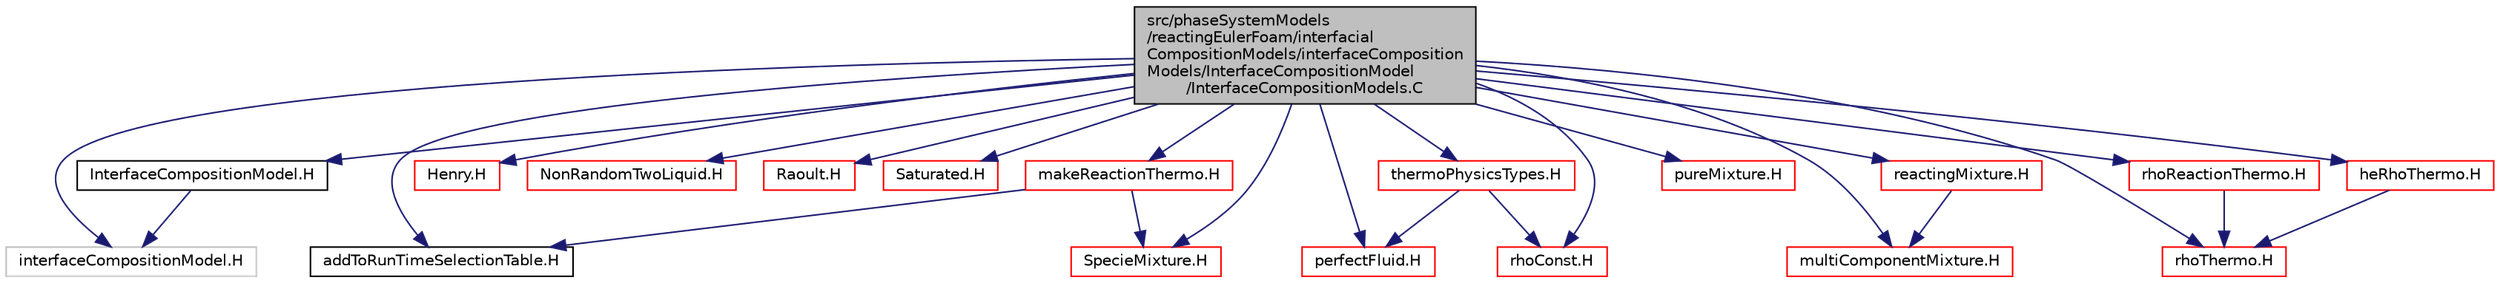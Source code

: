 digraph "src/phaseSystemModels/reactingEulerFoam/interfacialCompositionModels/interfaceCompositionModels/InterfaceCompositionModel/InterfaceCompositionModels.C"
{
  bgcolor="transparent";
  edge [fontname="Helvetica",fontsize="10",labelfontname="Helvetica",labelfontsize="10"];
  node [fontname="Helvetica",fontsize="10",shape=record];
  Node1 [label="src/phaseSystemModels\l/reactingEulerFoam/interfacial\lCompositionModels/interfaceComposition\lModels/InterfaceCompositionModel\l/InterfaceCompositionModels.C",height=0.2,width=0.4,color="black", fillcolor="grey75", style="filled" fontcolor="black"];
  Node1 -> Node2 [color="midnightblue",fontsize="10",style="solid",fontname="Helvetica"];
  Node2 [label="addToRunTimeSelectionTable.H",height=0.2,width=0.4,color="black",URL="$addToRunTimeSelectionTable_8H.html",tooltip="Macros for easy insertion into run-time selection tables. "];
  Node1 -> Node3 [color="midnightblue",fontsize="10",style="solid",fontname="Helvetica"];
  Node3 [label="interfaceCompositionModel.H",height=0.2,width=0.4,color="grey75"];
  Node1 -> Node4 [color="midnightblue",fontsize="10",style="solid",fontname="Helvetica"];
  Node4 [label="InterfaceCompositionModel.H",height=0.2,width=0.4,color="black",URL="$src_2phaseSystemModels_2reactingEulerFoam_2interfacialCompositionModels_2interfaceCompositionModea0d69e31283e7cc366e26ef6e7f4e0f.html"];
  Node4 -> Node3 [color="midnightblue",fontsize="10",style="solid",fontname="Helvetica"];
  Node1 -> Node5 [color="midnightblue",fontsize="10",style="solid",fontname="Helvetica"];
  Node5 [label="Henry.H",height=0.2,width=0.4,color="red",URL="$Henry_8H.html"];
  Node1 -> Node6 [color="midnightblue",fontsize="10",style="solid",fontname="Helvetica"];
  Node6 [label="NonRandomTwoLiquid.H",height=0.2,width=0.4,color="red",URL="$NonRandomTwoLiquid_8H.html"];
  Node1 -> Node7 [color="midnightblue",fontsize="10",style="solid",fontname="Helvetica"];
  Node7 [label="Raoult.H",height=0.2,width=0.4,color="red",URL="$Raoult_8H.html"];
  Node1 -> Node8 [color="midnightblue",fontsize="10",style="solid",fontname="Helvetica"];
  Node8 [label="Saturated.H",height=0.2,width=0.4,color="red",URL="$Saturated_8H.html"];
  Node1 -> Node9 [color="midnightblue",fontsize="10",style="solid",fontname="Helvetica"];
  Node9 [label="makeReactionThermo.H",height=0.2,width=0.4,color="red",URL="$makeReactionThermo_8H.html"];
  Node9 -> Node2 [color="midnightblue",fontsize="10",style="solid",fontname="Helvetica"];
  Node9 -> Node10 [color="midnightblue",fontsize="10",style="solid",fontname="Helvetica"];
  Node10 [label="SpecieMixture.H",height=0.2,width=0.4,color="red",URL="$SpecieMixture_8H.html"];
  Node1 -> Node11 [color="midnightblue",fontsize="10",style="solid",fontname="Helvetica"];
  Node11 [label="thermoPhysicsTypes.H",height=0.2,width=0.4,color="red",URL="$thermoPhysicsTypes_8H.html",tooltip="Type definitions for thermo-physics models. "];
  Node11 -> Node12 [color="midnightblue",fontsize="10",style="solid",fontname="Helvetica"];
  Node12 [label="perfectFluid.H",height=0.2,width=0.4,color="red",URL="$perfectFluid_8H.html"];
  Node11 -> Node13 [color="midnightblue",fontsize="10",style="solid",fontname="Helvetica"];
  Node13 [label="rhoConst.H",height=0.2,width=0.4,color="red",URL="$rhoConst_8H.html"];
  Node1 -> Node13 [color="midnightblue",fontsize="10",style="solid",fontname="Helvetica"];
  Node1 -> Node12 [color="midnightblue",fontsize="10",style="solid",fontname="Helvetica"];
  Node1 -> Node14 [color="midnightblue",fontsize="10",style="solid",fontname="Helvetica"];
  Node14 [label="pureMixture.H",height=0.2,width=0.4,color="red",URL="$pureMixture_8H.html"];
  Node1 -> Node15 [color="midnightblue",fontsize="10",style="solid",fontname="Helvetica"];
  Node15 [label="multiComponentMixture.H",height=0.2,width=0.4,color="red",URL="$multiComponentMixture_8H.html"];
  Node1 -> Node16 [color="midnightblue",fontsize="10",style="solid",fontname="Helvetica"];
  Node16 [label="reactingMixture.H",height=0.2,width=0.4,color="red",URL="$reactingMixture_8H.html"];
  Node16 -> Node15 [color="midnightblue",fontsize="10",style="solid",fontname="Helvetica"];
  Node1 -> Node10 [color="midnightblue",fontsize="10",style="solid",fontname="Helvetica"];
  Node1 -> Node17 [color="midnightblue",fontsize="10",style="solid",fontname="Helvetica"];
  Node17 [label="rhoThermo.H",height=0.2,width=0.4,color="red",URL="$rhoThermo_8H.html"];
  Node1 -> Node18 [color="midnightblue",fontsize="10",style="solid",fontname="Helvetica"];
  Node18 [label="rhoReactionThermo.H",height=0.2,width=0.4,color="red",URL="$rhoReactionThermo_8H.html"];
  Node18 -> Node17 [color="midnightblue",fontsize="10",style="solid",fontname="Helvetica"];
  Node1 -> Node19 [color="midnightblue",fontsize="10",style="solid",fontname="Helvetica"];
  Node19 [label="heRhoThermo.H",height=0.2,width=0.4,color="red",URL="$heRhoThermo_8H.html"];
  Node19 -> Node17 [color="midnightblue",fontsize="10",style="solid",fontname="Helvetica"];
}
